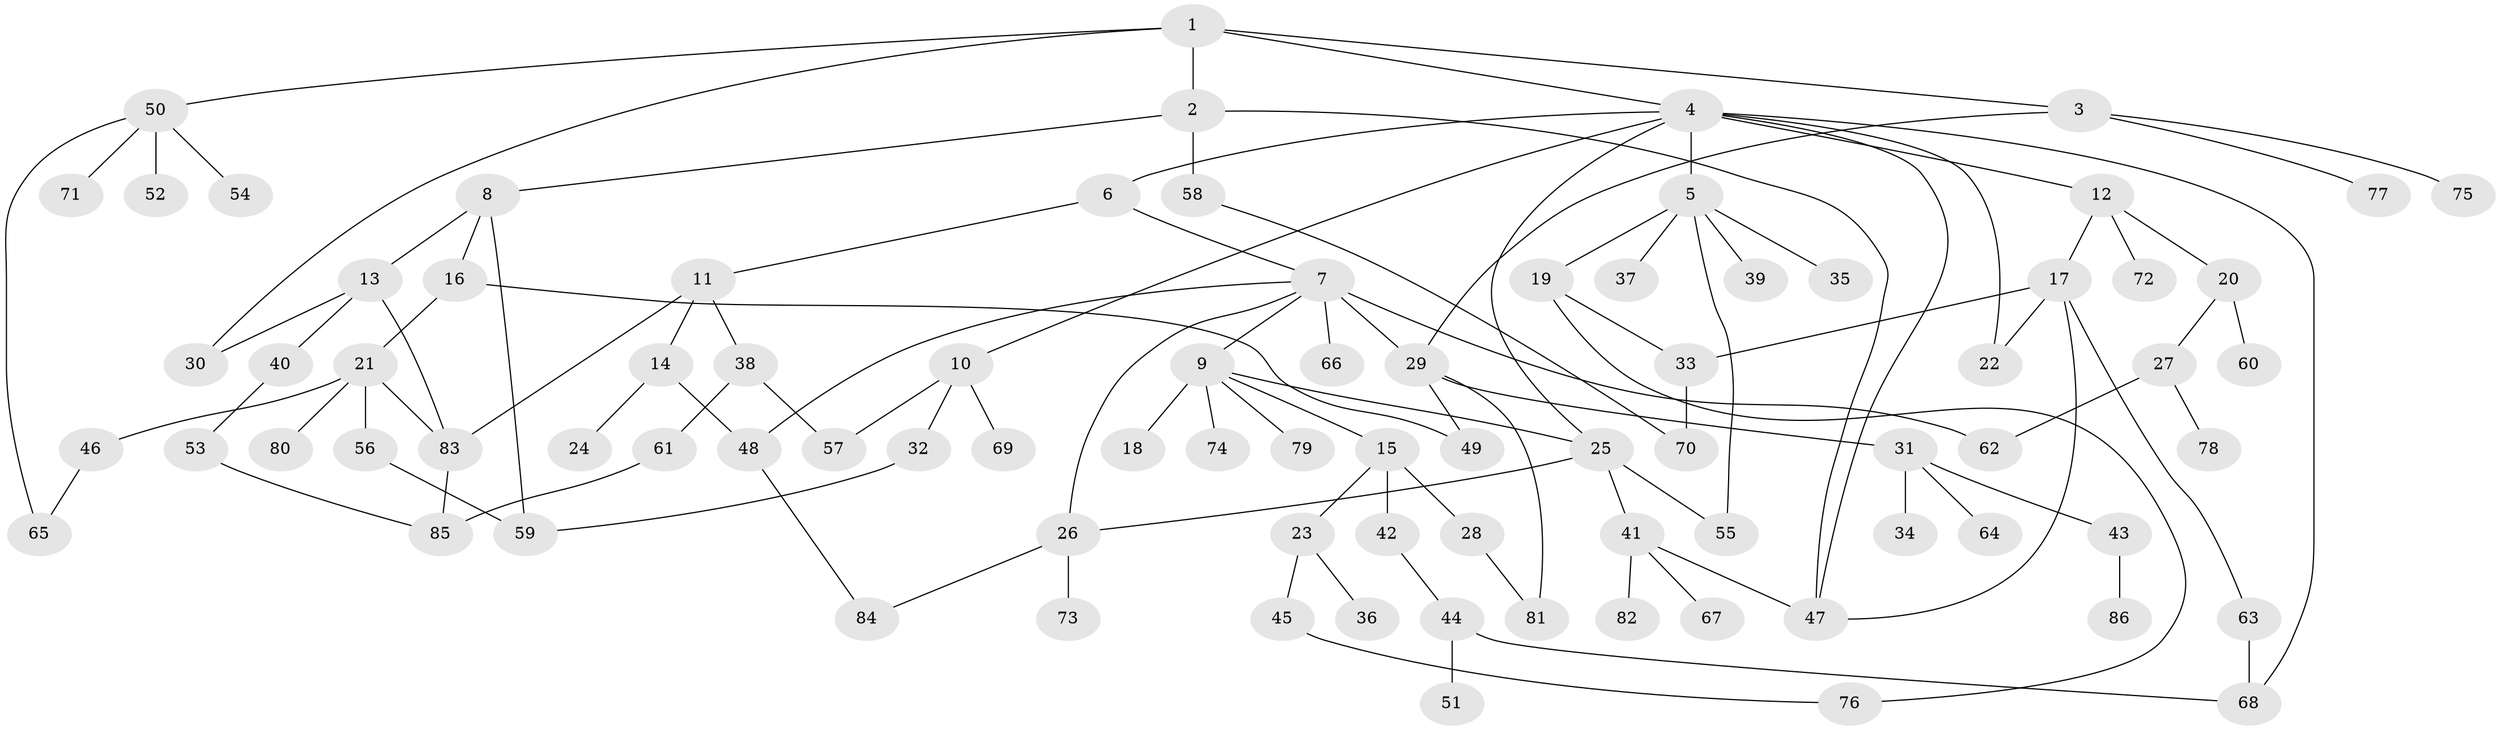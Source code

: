 // Generated by graph-tools (version 1.1) at 2025/49/03/09/25 03:49:17]
// undirected, 86 vertices, 112 edges
graph export_dot {
graph [start="1"]
  node [color=gray90,style=filled];
  1;
  2;
  3;
  4;
  5;
  6;
  7;
  8;
  9;
  10;
  11;
  12;
  13;
  14;
  15;
  16;
  17;
  18;
  19;
  20;
  21;
  22;
  23;
  24;
  25;
  26;
  27;
  28;
  29;
  30;
  31;
  32;
  33;
  34;
  35;
  36;
  37;
  38;
  39;
  40;
  41;
  42;
  43;
  44;
  45;
  46;
  47;
  48;
  49;
  50;
  51;
  52;
  53;
  54;
  55;
  56;
  57;
  58;
  59;
  60;
  61;
  62;
  63;
  64;
  65;
  66;
  67;
  68;
  69;
  70;
  71;
  72;
  73;
  74;
  75;
  76;
  77;
  78;
  79;
  80;
  81;
  82;
  83;
  84;
  85;
  86;
  1 -- 2;
  1 -- 3;
  1 -- 4;
  1 -- 50;
  1 -- 30;
  2 -- 8;
  2 -- 47;
  2 -- 58;
  3 -- 29;
  3 -- 75;
  3 -- 77;
  4 -- 5;
  4 -- 6;
  4 -- 10;
  4 -- 12;
  4 -- 25;
  4 -- 68;
  4 -- 47;
  4 -- 22;
  5 -- 19;
  5 -- 35;
  5 -- 37;
  5 -- 39;
  5 -- 55;
  6 -- 7;
  6 -- 11;
  7 -- 9;
  7 -- 48;
  7 -- 62;
  7 -- 66;
  7 -- 26;
  7 -- 29;
  8 -- 13;
  8 -- 16;
  8 -- 59;
  9 -- 15;
  9 -- 18;
  9 -- 74;
  9 -- 79;
  9 -- 25;
  10 -- 32;
  10 -- 57;
  10 -- 69;
  11 -- 14;
  11 -- 38;
  11 -- 83;
  12 -- 17;
  12 -- 20;
  12 -- 72;
  13 -- 30;
  13 -- 40;
  13 -- 83;
  14 -- 24;
  14 -- 48;
  15 -- 23;
  15 -- 28;
  15 -- 42;
  16 -- 21;
  16 -- 49;
  17 -- 22;
  17 -- 33;
  17 -- 63;
  17 -- 47;
  19 -- 76;
  19 -- 33;
  20 -- 27;
  20 -- 60;
  21 -- 46;
  21 -- 56;
  21 -- 80;
  21 -- 83;
  23 -- 36;
  23 -- 45;
  25 -- 26;
  25 -- 41;
  25 -- 55;
  26 -- 73;
  26 -- 84;
  27 -- 78;
  27 -- 62;
  28 -- 81;
  29 -- 31;
  29 -- 49;
  29 -- 81;
  31 -- 34;
  31 -- 43;
  31 -- 64;
  32 -- 59;
  33 -- 70;
  38 -- 61;
  38 -- 57;
  40 -- 53;
  41 -- 67;
  41 -- 82;
  41 -- 47;
  42 -- 44;
  43 -- 86;
  44 -- 51;
  44 -- 68;
  45 -- 76;
  46 -- 65;
  48 -- 84;
  50 -- 52;
  50 -- 54;
  50 -- 71;
  50 -- 65;
  53 -- 85;
  56 -- 59;
  58 -- 70;
  61 -- 85;
  63 -- 68;
  83 -- 85;
}
